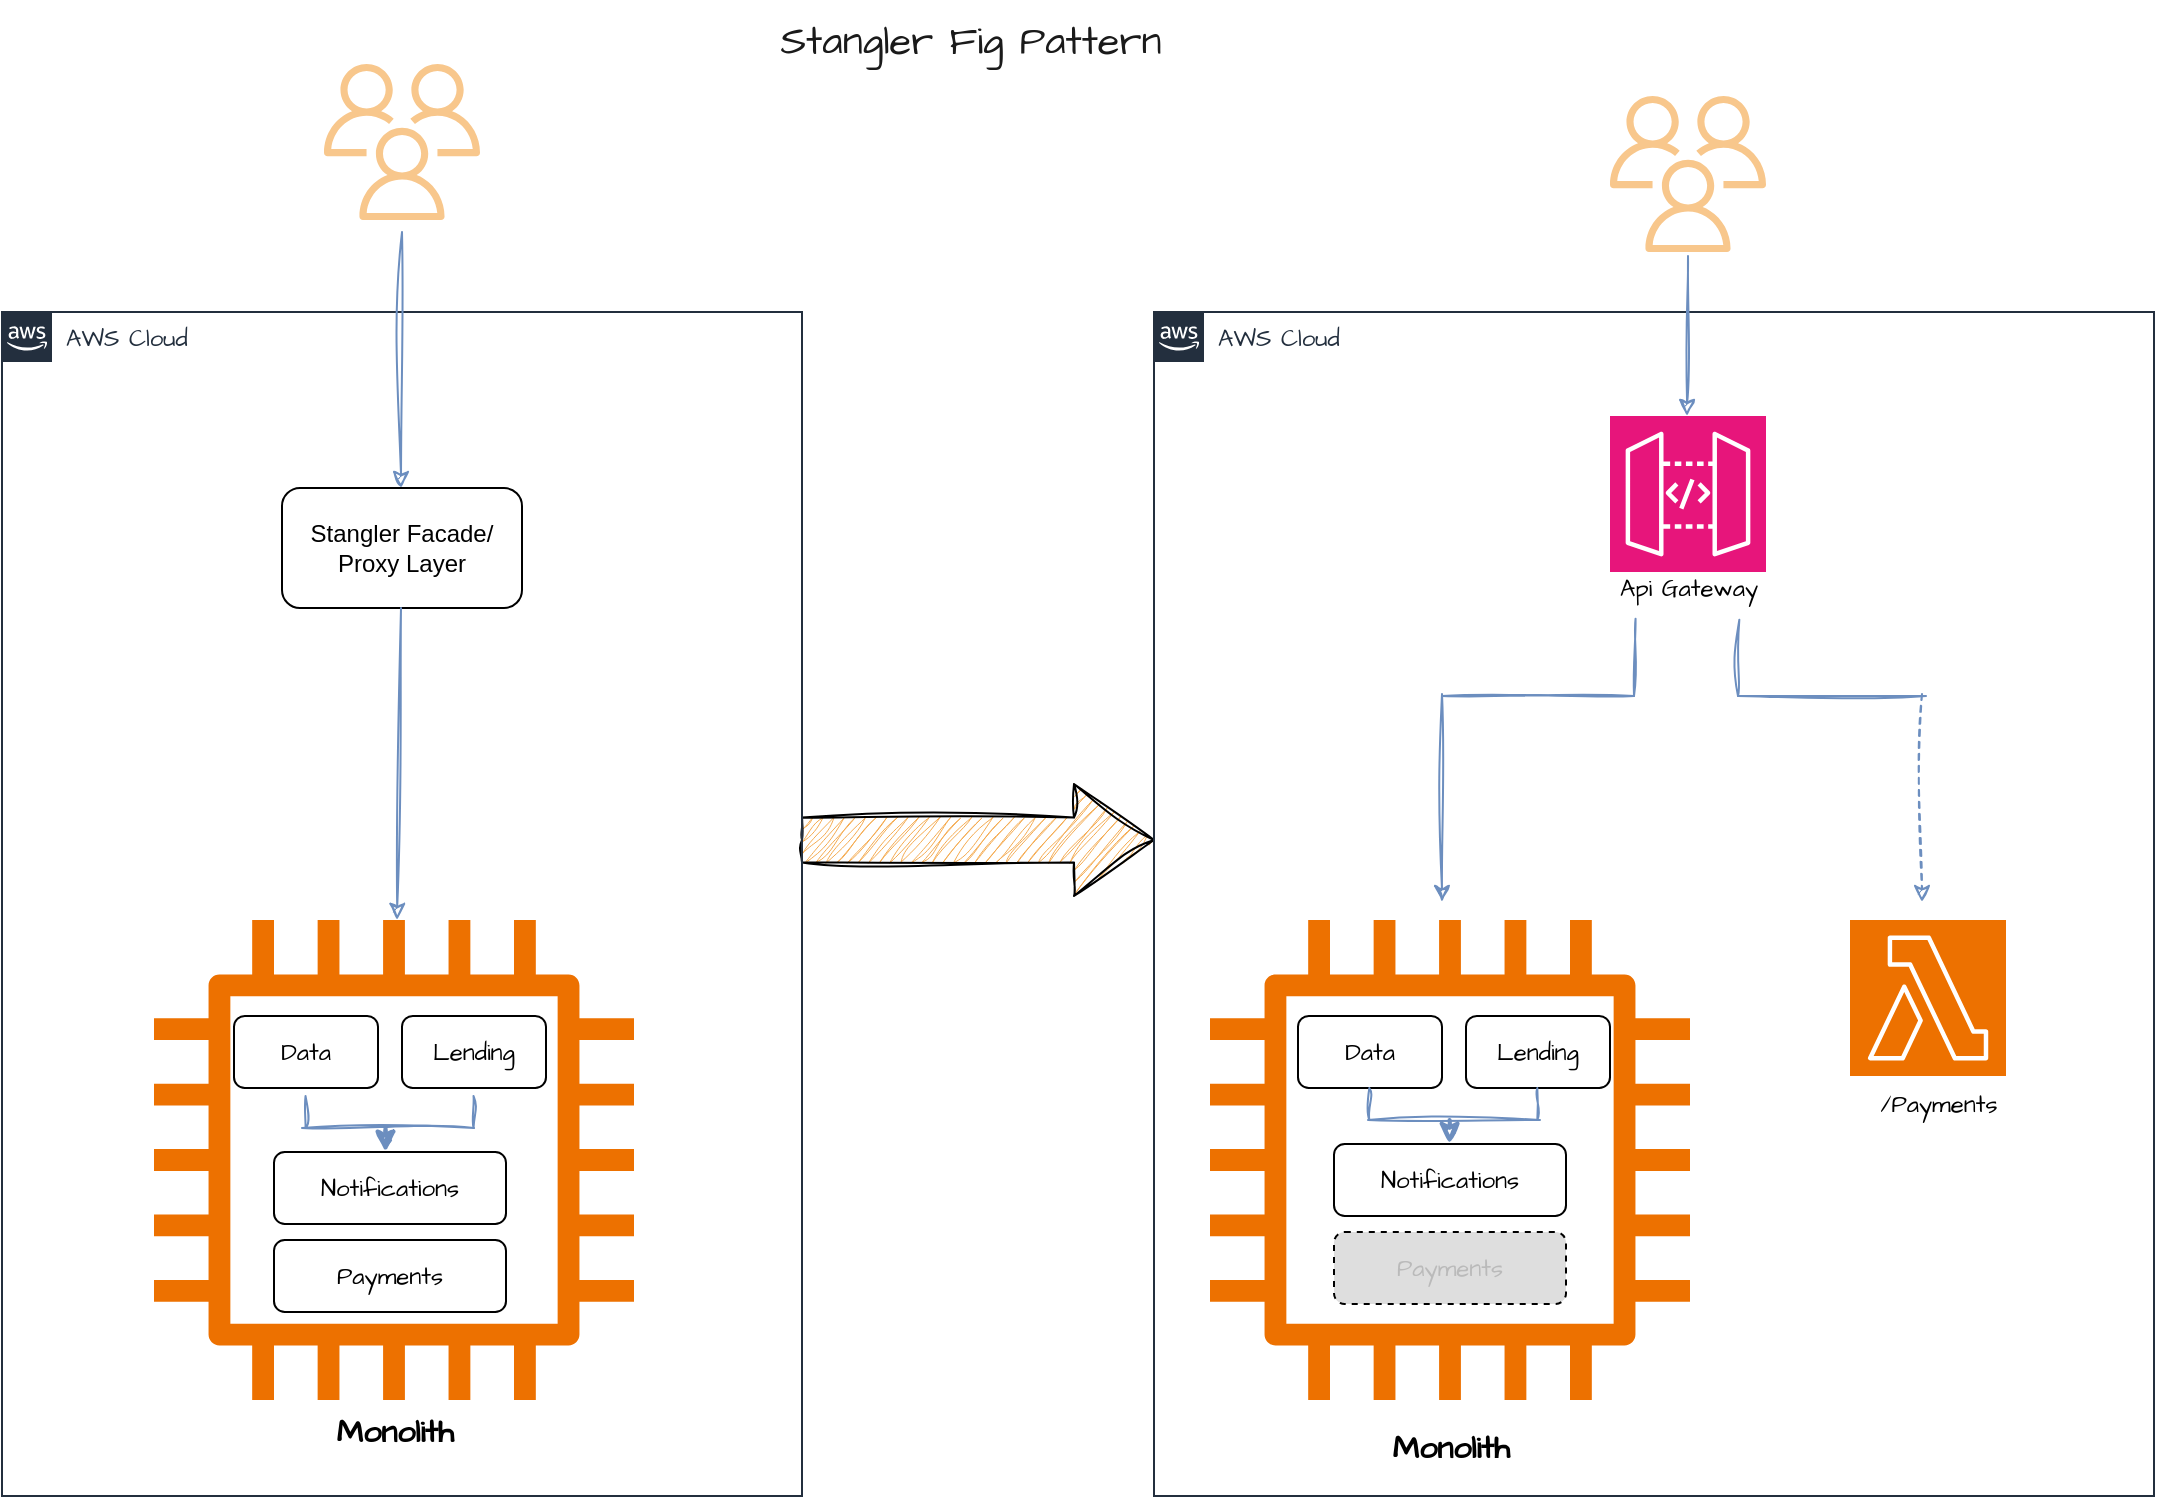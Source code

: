 <mxfile version="22.0.0" type="device" pages="2">
  <diagram name="Stangler Fig Pattern" id="hzknWhPts28RMi1WoUTo">
    <mxGraphModel dx="2573" dy="1641" grid="1" gridSize="4" guides="1" tooltips="1" connect="1" arrows="1" fold="1" page="1" pageScale="1" pageWidth="1169" pageHeight="827" math="0" shadow="0">
      <root>
        <mxCell id="SsUzJg_eBKT3t_W9BXZ2-0" />
        <mxCell id="SsUzJg_eBKT3t_W9BXZ2-1" parent="SsUzJg_eBKT3t_W9BXZ2-0" />
        <mxCell id="SsUzJg_eBKT3t_W9BXZ2-2" value="Stangler Fig Pattern" style="text;html=1;align=center;verticalAlign=middle;resizable=0;points=[];autosize=1;strokeColor=none;fillColor=none;fontSize=20;fontFamily=Architects Daughter;fontColor=#1A1A1A;" parent="SsUzJg_eBKT3t_W9BXZ2-1" vertex="1">
          <mxGeometry x="-102" y="-812" width="212" height="40" as="geometry" />
        </mxCell>
        <mxCell id="SsUzJg_eBKT3t_W9BXZ2-3" value="" style="html=1;shadow=0;dashed=0;align=center;verticalAlign=middle;shape=mxgraph.arrows2.arrow;dy=0.6;dx=40;notch=0;sketch=1;hachureGap=4;jiggle=2;curveFitting=1;fontFamily=Architects Daughter;fontSource=https%3A%2F%2Ffonts.googleapis.com%2Fcss%3Ffamily%3DArchitects%2BDaughter;fontSize=20;fillColor=#f5ab50;" parent="SsUzJg_eBKT3t_W9BXZ2-1" vertex="1">
          <mxGeometry x="-80" y="-420" width="176" height="56" as="geometry" />
        </mxCell>
        <mxCell id="SsUzJg_eBKT3t_W9BXZ2-4" value="AWS Cloud" style="points=[[0,0],[0.25,0],[0.5,0],[0.75,0],[1,0],[1,0.25],[1,0.5],[1,0.75],[1,1],[0.75,1],[0.5,1],[0.25,1],[0,1],[0,0.75],[0,0.5],[0,0.25]];outlineConnect=0;gradientColor=none;html=1;whiteSpace=wrap;fontSize=12;fontStyle=0;container=1;pointerEvents=0;collapsible=0;recursiveResize=0;shape=mxgraph.aws4.group;grIcon=mxgraph.aws4.group_aws_cloud_alt;strokeColor=#232F3E;fillColor=none;verticalAlign=top;align=left;spacingLeft=30;fontColor=#232F3E;dashed=0;hachureGap=4;fontFamily=Architects Daughter;fontSource=https%3A%2F%2Ffonts.googleapis.com%2Fcss%3Ffamily%3DArchitects%2BDaughter;" parent="SsUzJg_eBKT3t_W9BXZ2-1" vertex="1">
          <mxGeometry x="96" y="-656" width="500" height="592" as="geometry" />
        </mxCell>
        <mxCell id="SsUzJg_eBKT3t_W9BXZ2-5" value="" style="sketch=0;points=[[0,0,0],[0.25,0,0],[0.5,0,0],[0.75,0,0],[1,0,0],[0,1,0],[0.25,1,0],[0.5,1,0],[0.75,1,0],[1,1,0],[0,0.25,0],[0,0.5,0],[0,0.75,0],[1,0.25,0],[1,0.5,0],[1,0.75,0]];outlineConnect=0;fontColor=#232F3E;fillColor=#E7157B;strokeColor=#ffffff;dashed=0;verticalLabelPosition=bottom;verticalAlign=top;align=center;html=1;fontSize=12;fontStyle=0;aspect=fixed;shape=mxgraph.aws4.resourceIcon;resIcon=mxgraph.aws4.api_gateway;" parent="SsUzJg_eBKT3t_W9BXZ2-4" vertex="1">
          <mxGeometry x="228" y="52" width="78" height="78" as="geometry" />
        </mxCell>
        <mxCell id="SsUzJg_eBKT3t_W9BXZ2-6" value="" style="sketch=0;points=[[0,0,0],[0.25,0,0],[0.5,0,0],[0.75,0,0],[1,0,0],[0,1,0],[0.25,1,0],[0.5,1,0],[0.75,1,0],[1,1,0],[0,0.25,0],[0,0.5,0],[0,0.75,0],[1,0.25,0],[1,0.5,0],[1,0.75,0]];outlineConnect=0;fontColor=#232F3E;fillColor=#ED7100;strokeColor=#ffffff;dashed=0;verticalLabelPosition=bottom;verticalAlign=top;align=center;html=1;fontSize=12;fontStyle=0;aspect=fixed;shape=mxgraph.aws4.resourceIcon;resIcon=mxgraph.aws4.lambda;" parent="SsUzJg_eBKT3t_W9BXZ2-4" vertex="1">
          <mxGeometry x="348" y="304" width="78" height="78" as="geometry" />
        </mxCell>
        <mxCell id="SsUzJg_eBKT3t_W9BXZ2-8" value="" style="sketch=0;outlineConnect=0;fontColor=#232F3E;gradientColor=none;fillColor=#ED7100;strokeColor=none;dashed=0;verticalLabelPosition=bottom;verticalAlign=top;align=center;html=1;fontSize=12;fontStyle=0;aspect=fixed;pointerEvents=1;shape=mxgraph.aws4.instance2;" parent="SsUzJg_eBKT3t_W9BXZ2-4" vertex="1">
          <mxGeometry x="28" y="304" width="240" height="240" as="geometry" />
        </mxCell>
        <mxCell id="SsUzJg_eBKT3t_W9BXZ2-9" value="&lt;font data-font-src=&quot;https://fonts.googleapis.com/css?family=Architects+Daughter&quot; face=&quot;Architects Daughter&quot;&gt;Data&lt;/font&gt;" style="rounded=1;whiteSpace=wrap;html=1;" parent="SsUzJg_eBKT3t_W9BXZ2-4" vertex="1">
          <mxGeometry x="72" y="352" width="72" height="36" as="geometry" />
        </mxCell>
        <mxCell id="SsUzJg_eBKT3t_W9BXZ2-10" value="&lt;font data-font-src=&quot;https://fonts.googleapis.com/css?family=Architects+Daughter&quot; face=&quot;Architects Daughter&quot;&gt;Lending&lt;/font&gt;" style="rounded=1;whiteSpace=wrap;html=1;" parent="SsUzJg_eBKT3t_W9BXZ2-4" vertex="1">
          <mxGeometry x="156" y="352" width="72" height="36" as="geometry" />
        </mxCell>
        <mxCell id="SsUzJg_eBKT3t_W9BXZ2-11" value="&lt;font data-font-src=&quot;https://fonts.googleapis.com/css?family=Architects+Daughter&quot; face=&quot;Architects Daughter&quot;&gt;Notifications&lt;/font&gt;" style="rounded=1;whiteSpace=wrap;html=1;fillColor=default;fontColor=default;strokeColor=default;" parent="SsUzJg_eBKT3t_W9BXZ2-4" vertex="1">
          <mxGeometry x="90" y="416" width="116" height="36" as="geometry" />
        </mxCell>
        <mxCell id="SsUzJg_eBKT3t_W9BXZ2-12" value="" style="endArrow=none;html=1;rounded=0;labelBackgroundColor=default;hachureGap=4;strokeColor=#6c8ebf;align=center;verticalAlign=middle;fontFamily=Architects Daughter;fontSource=https%3A%2F%2Ffonts.googleapis.com%2Fcss%3Ffamily%3DArchitects%2BDaughter;fontSize=16;fontColor=default;shape=connector;fillColor=#dae8fc;sketch=1;curveFitting=1;jiggle=2;" parent="SsUzJg_eBKT3t_W9BXZ2-4" edge="1">
          <mxGeometry width="50" height="50" relative="1" as="geometry">
            <mxPoint x="107" y="404" as="sourcePoint" />
            <mxPoint x="193" y="404" as="targetPoint" />
          </mxGeometry>
        </mxCell>
        <mxCell id="SsUzJg_eBKT3t_W9BXZ2-13" value="" style="endArrow=none;html=1;rounded=0;labelBackgroundColor=default;hachureGap=4;strokeColor=#6c8ebf;align=center;verticalAlign=middle;fontFamily=Architects Daughter;fontSource=https%3A%2F%2Ffonts.googleapis.com%2Fcss%3Ffamily%3DArchitects%2BDaughter;fontSize=16;fontColor=default;shape=connector;fillColor=#dae8fc;sketch=1;curveFitting=1;jiggle=2;" parent="SsUzJg_eBKT3t_W9BXZ2-4" edge="1">
          <mxGeometry width="50" height="50" relative="1" as="geometry">
            <mxPoint x="191.66" y="388" as="sourcePoint" />
            <mxPoint x="191.66" y="404" as="targetPoint" />
          </mxGeometry>
        </mxCell>
        <mxCell id="SsUzJg_eBKT3t_W9BXZ2-14" value="" style="endArrow=none;html=1;rounded=0;labelBackgroundColor=default;hachureGap=4;strokeColor=#6c8ebf;align=center;verticalAlign=middle;fontFamily=Architects Daughter;fontSource=https%3A%2F%2Ffonts.googleapis.com%2Fcss%3Ffamily%3DArchitects%2BDaughter;fontSize=16;fontColor=default;shape=connector;fillColor=#dae8fc;sketch=1;curveFitting=1;jiggle=2;" parent="SsUzJg_eBKT3t_W9BXZ2-4" edge="1">
          <mxGeometry width="50" height="50" relative="1" as="geometry">
            <mxPoint x="107.66" y="388" as="sourcePoint" />
            <mxPoint x="107.66" y="404" as="targetPoint" />
          </mxGeometry>
        </mxCell>
        <mxCell id="SsUzJg_eBKT3t_W9BXZ2-15" value="" style="endArrow=classic;html=1;rounded=0;labelBackgroundColor=default;hachureGap=4;strokeColor=#6c8ebf;align=center;verticalAlign=middle;fontFamily=Architects Daughter;fontSource=https%3A%2F%2Ffonts.googleapis.com%2Fcss%3Ffamily%3DArchitects%2BDaughter;fontSize=16;fontColor=default;shape=connector;fillColor=#dae8fc;strokeWidth=2;sketch=1;curveFitting=1;jiggle=2;" parent="SsUzJg_eBKT3t_W9BXZ2-4" edge="1">
          <mxGeometry width="50" height="50" relative="1" as="geometry">
            <mxPoint x="147.8" y="404" as="sourcePoint" />
            <mxPoint x="147.8" y="416" as="targetPoint" />
          </mxGeometry>
        </mxCell>
        <mxCell id="SsUzJg_eBKT3t_W9BXZ2-22" value="&lt;font face=&quot;Architects Daughter&quot;&gt;/Payments&lt;/font&gt;" style="text;html=1;align=center;verticalAlign=middle;resizable=0;points=[];autosize=1;strokeColor=none;fillColor=none;" parent="SsUzJg_eBKT3t_W9BXZ2-4" vertex="1">
          <mxGeometry x="352" y="382" width="80" height="28" as="geometry" />
        </mxCell>
        <mxCell id="SsUzJg_eBKT3t_W9BXZ2-28" value="&lt;font style=&quot;font-size: 16px;&quot; data-font-src=&quot;https://fonts.googleapis.com/css?family=Architects+Daughter&quot; face=&quot;Architects Daughter&quot;&gt;&lt;b&gt;Monolith&lt;/b&gt;&lt;/font&gt;" style="text;html=1;align=center;verticalAlign=middle;resizable=0;points=[];autosize=1;strokeColor=none;fillColor=none;" parent="SsUzJg_eBKT3t_W9BXZ2-4" vertex="1">
          <mxGeometry x="108" y="552" width="80" height="32" as="geometry" />
        </mxCell>
        <mxCell id="SsUzJg_eBKT3t_W9BXZ2-20" value="" style="endArrow=classic;html=1;rounded=0;labelBackgroundColor=default;hachureGap=4;strokeColor=#6c8ebf;align=center;verticalAlign=middle;fontFamily=Architects Daughter;fontSource=https%3A%2F%2Ffonts.googleapis.com%2Fcss%3Ffamily%3DArchitects%2BDaughter;fontSize=16;fontColor=default;shape=connector;fillColor=#dae8fc;strokeWidth=1;sketch=1;curveFitting=1;jiggle=2;dashed=1;" parent="SsUzJg_eBKT3t_W9BXZ2-4" edge="1">
          <mxGeometry width="50" height="50" relative="1" as="geometry">
            <mxPoint x="384" y="191" as="sourcePoint" />
            <mxPoint x="384" y="295" as="targetPoint" />
          </mxGeometry>
        </mxCell>
        <mxCell id="szZ9K8TdTXnCq4wtNc4G-0" value="" style="endArrow=classic;html=1;rounded=0;labelBackgroundColor=default;hachureGap=4;strokeColor=#6c8ebf;align=center;verticalAlign=middle;fontFamily=Architects Daughter;fontSource=https%3A%2F%2Ffonts.googleapis.com%2Fcss%3Ffamily%3DArchitects%2BDaughter;fontSize=16;fontColor=default;shape=connector;fillColor=#dae8fc;strokeWidth=1;sketch=1;curveFitting=1;jiggle=2;" parent="SsUzJg_eBKT3t_W9BXZ2-4" edge="1">
          <mxGeometry width="50" height="50" relative="1" as="geometry">
            <mxPoint x="144" y="191" as="sourcePoint" />
            <mxPoint x="144" y="295" as="targetPoint" />
          </mxGeometry>
        </mxCell>
        <mxCell id="SsUzJg_eBKT3t_W9BXZ2-23" value="" style="endArrow=none;html=1;rounded=0;labelBackgroundColor=default;hachureGap=4;strokeColor=#6c8ebf;align=center;verticalAlign=middle;fontFamily=Architects Daughter;fontSource=https%3A%2F%2Ffonts.googleapis.com%2Fcss%3Ffamily%3DArchitects%2BDaughter;fontSize=16;fontColor=default;shape=connector;fillColor=#dae8fc;sketch=1;curveFitting=1;jiggle=2;" parent="SsUzJg_eBKT3t_W9BXZ2-4" edge="1">
          <mxGeometry width="50" height="50" relative="1" as="geometry">
            <mxPoint x="144" y="192" as="sourcePoint" />
            <mxPoint x="240" y="192" as="targetPoint" />
          </mxGeometry>
        </mxCell>
        <mxCell id="szZ9K8TdTXnCq4wtNc4G-1" value="" style="endArrow=none;html=1;rounded=0;labelBackgroundColor=default;hachureGap=4;strokeColor=#6c8ebf;align=center;verticalAlign=middle;fontFamily=Architects Daughter;fontSource=https%3A%2F%2Ffonts.googleapis.com%2Fcss%3Ffamily%3DArchitects%2BDaughter;fontSize=16;fontColor=default;shape=connector;fillColor=#dae8fc;sketch=1;curveFitting=1;jiggle=2;" parent="SsUzJg_eBKT3t_W9BXZ2-4" edge="1">
          <mxGeometry width="50" height="50" relative="1" as="geometry">
            <mxPoint x="292" y="192" as="sourcePoint" />
            <mxPoint x="386" y="192" as="targetPoint" />
          </mxGeometry>
        </mxCell>
        <mxCell id="SsUzJg_eBKT3t_W9BXZ2-24" value="" style="endArrow=none;html=1;rounded=0;labelBackgroundColor=default;hachureGap=4;strokeColor=#6c8ebf;align=center;verticalAlign=middle;fontFamily=Architects Daughter;fontSource=https%3A%2F%2Ffonts.googleapis.com%2Fcss%3Ffamily%3DArchitects%2BDaughter;fontSize=16;fontColor=default;shape=connector;fillColor=#dae8fc;sketch=1;curveFitting=1;jiggle=2;entryX=0.779;entryY=1.066;entryDx=0;entryDy=0;entryPerimeter=0;" parent="SsUzJg_eBKT3t_W9BXZ2-4" target="szZ9K8TdTXnCq4wtNc4G-3" edge="1">
          <mxGeometry width="50" height="50" relative="1" as="geometry">
            <mxPoint x="292" y="192" as="sourcePoint" />
            <mxPoint x="292" y="140" as="targetPoint" />
          </mxGeometry>
        </mxCell>
        <mxCell id="szZ9K8TdTXnCq4wtNc4G-2" value="" style="endArrow=none;html=1;rounded=0;labelBackgroundColor=default;hachureGap=4;strokeColor=#6c8ebf;align=center;verticalAlign=middle;fontFamily=Architects Daughter;fontSource=https%3A%2F%2Ffonts.googleapis.com%2Fcss%3Ffamily%3DArchitects%2BDaughter;fontSize=16;fontColor=default;shape=connector;fillColor=#dae8fc;sketch=1;curveFitting=1;jiggle=2;entryX=0.215;entryY=1.049;entryDx=0;entryDy=0;entryPerimeter=0;" parent="SsUzJg_eBKT3t_W9BXZ2-4" target="szZ9K8TdTXnCq4wtNc4G-3" edge="1">
          <mxGeometry width="50" height="50" relative="1" as="geometry">
            <mxPoint x="240" y="192" as="sourcePoint" />
            <mxPoint x="240" y="140" as="targetPoint" />
          </mxGeometry>
        </mxCell>
        <mxCell id="szZ9K8TdTXnCq4wtNc4G-3" value="&lt;font data-font-src=&quot;https://fonts.googleapis.com/css?family=Architects+Daughter&quot; face=&quot;Architects Daughter&quot;&gt;Api Gateway&lt;/font&gt;" style="text;html=1;align=center;verticalAlign=middle;resizable=0;points=[];autosize=1;strokeColor=none;fillColor=none;" parent="SsUzJg_eBKT3t_W9BXZ2-4" vertex="1">
          <mxGeometry x="221" y="124" width="92" height="28" as="geometry" />
        </mxCell>
        <mxCell id="szZ9K8TdTXnCq4wtNc4G-4" value="&lt;font color=&quot;#bababa&quot; data-font-src=&quot;https://fonts.googleapis.com/css?family=Architects+Daughter&quot; face=&quot;Architects Daughter&quot;&gt;Payments&lt;/font&gt;" style="rounded=1;whiteSpace=wrap;html=1;fillColor=#DEDEDE;fontColor=default;strokeColor=default;dashed=1;" parent="SsUzJg_eBKT3t_W9BXZ2-4" vertex="1">
          <mxGeometry x="90" y="460" width="116" height="36" as="geometry" />
        </mxCell>
        <mxCell id="szZ9K8TdTXnCq4wtNc4G-5" value="" style="endArrow=classic;html=1;rounded=0;labelBackgroundColor=default;hachureGap=4;strokeColor=#6c8ebf;align=center;verticalAlign=middle;fontFamily=Architects Daughter;fontSource=https%3A%2F%2Ffonts.googleapis.com%2Fcss%3Ffamily%3DArchitects%2BDaughter;fontSize=16;fontColor=default;shape=connector;fillColor=#dae8fc;strokeWidth=1;sketch=1;curveFitting=1;jiggle=2;" parent="SsUzJg_eBKT3t_W9BXZ2-4" edge="1">
          <mxGeometry width="50" height="50" relative="1" as="geometry">
            <mxPoint x="267" y="-28" as="sourcePoint" />
            <mxPoint x="266.5" y="52" as="targetPoint" />
          </mxGeometry>
        </mxCell>
        <mxCell id="SsUzJg_eBKT3t_W9BXZ2-31" value="AWS Cloud" style="points=[[0,0],[0.25,0],[0.5,0],[0.75,0],[1,0],[1,0.25],[1,0.5],[1,0.75],[1,1],[0.75,1],[0.5,1],[0.25,1],[0,1],[0,0.75],[0,0.5],[0,0.25]];outlineConnect=0;gradientColor=none;html=1;whiteSpace=wrap;fontSize=12;fontStyle=0;container=1;pointerEvents=0;collapsible=0;recursiveResize=0;shape=mxgraph.aws4.group;grIcon=mxgraph.aws4.group_aws_cloud_alt;strokeColor=#232F3E;fillColor=none;verticalAlign=top;align=left;spacingLeft=30;fontColor=#232F3E;dashed=0;hachureGap=4;fontFamily=Architects Daughter;fontSource=https%3A%2F%2Ffonts.googleapis.com%2Fcss%3Ffamily%3DArchitects%2BDaughter;" parent="SsUzJg_eBKT3t_W9BXZ2-1" vertex="1">
          <mxGeometry x="-480" y="-656" width="400" height="592" as="geometry" />
        </mxCell>
        <mxCell id="SsUzJg_eBKT3t_W9BXZ2-35" value="" style="sketch=0;outlineConnect=0;fontColor=#232F3E;gradientColor=none;fillColor=#ED7100;strokeColor=none;dashed=0;verticalLabelPosition=bottom;verticalAlign=top;align=center;html=1;fontSize=12;fontStyle=0;aspect=fixed;pointerEvents=1;shape=mxgraph.aws4.instance2;" parent="SsUzJg_eBKT3t_W9BXZ2-31" vertex="1">
          <mxGeometry x="76" y="304" width="240" height="240" as="geometry" />
        </mxCell>
        <mxCell id="SsUzJg_eBKT3t_W9BXZ2-38" value="&lt;font data-font-src=&quot;https://fonts.googleapis.com/css?family=Architects+Daughter&quot; face=&quot;Architects Daughter&quot;&gt;Data&lt;/font&gt;" style="rounded=1;whiteSpace=wrap;html=1;" parent="SsUzJg_eBKT3t_W9BXZ2-31" vertex="1">
          <mxGeometry x="116" y="352" width="72" height="36" as="geometry" />
        </mxCell>
        <mxCell id="SsUzJg_eBKT3t_W9BXZ2-39" value="&lt;font data-font-src=&quot;https://fonts.googleapis.com/css?family=Architects+Daughter&quot; face=&quot;Architects Daughter&quot;&gt;Lending&lt;/font&gt;" style="rounded=1;whiteSpace=wrap;html=1;" parent="SsUzJg_eBKT3t_W9BXZ2-31" vertex="1">
          <mxGeometry x="200" y="352" width="72" height="36" as="geometry" />
        </mxCell>
        <mxCell id="SsUzJg_eBKT3t_W9BXZ2-40" value="&lt;font data-font-src=&quot;https://fonts.googleapis.com/css?family=Architects+Daughter&quot; face=&quot;Architects Daughter&quot;&gt;Notifications&lt;/font&gt;" style="rounded=1;whiteSpace=wrap;html=1;fillColor=default;fontColor=default;strokeColor=default;" parent="SsUzJg_eBKT3t_W9BXZ2-31" vertex="1">
          <mxGeometry x="136" y="420" width="116" height="36" as="geometry" />
        </mxCell>
        <mxCell id="SsUzJg_eBKT3t_W9BXZ2-41" value="" style="endArrow=none;html=1;rounded=0;labelBackgroundColor=default;hachureGap=4;strokeColor=#6c8ebf;align=center;verticalAlign=middle;fontFamily=Architects Daughter;fontSource=https%3A%2F%2Ffonts.googleapis.com%2Fcss%3Ffamily%3DArchitects%2BDaughter;fontSize=16;fontColor=default;shape=connector;fillColor=#dae8fc;sketch=1;curveFitting=1;jiggle=2;" parent="SsUzJg_eBKT3t_W9BXZ2-31" edge="1">
          <mxGeometry width="50" height="50" relative="1" as="geometry">
            <mxPoint x="150" y="408" as="sourcePoint" />
            <mxPoint x="236" y="408" as="targetPoint" />
          </mxGeometry>
        </mxCell>
        <mxCell id="SsUzJg_eBKT3t_W9BXZ2-42" value="" style="endArrow=none;html=1;rounded=0;labelBackgroundColor=default;hachureGap=4;strokeColor=#6c8ebf;align=center;verticalAlign=middle;fontFamily=Architects Daughter;fontSource=https%3A%2F%2Ffonts.googleapis.com%2Fcss%3Ffamily%3DArchitects%2BDaughter;fontSize=16;fontColor=default;shape=connector;fillColor=#dae8fc;sketch=1;curveFitting=1;jiggle=2;" parent="SsUzJg_eBKT3t_W9BXZ2-31" edge="1">
          <mxGeometry width="50" height="50" relative="1" as="geometry">
            <mxPoint x="235.76" y="392" as="sourcePoint" />
            <mxPoint x="235.76" y="408" as="targetPoint" />
          </mxGeometry>
        </mxCell>
        <mxCell id="SsUzJg_eBKT3t_W9BXZ2-43" value="" style="endArrow=none;html=1;rounded=0;labelBackgroundColor=default;hachureGap=4;strokeColor=#6c8ebf;align=center;verticalAlign=middle;fontFamily=Architects Daughter;fontSource=https%3A%2F%2Ffonts.googleapis.com%2Fcss%3Ffamily%3DArchitects%2BDaughter;fontSize=16;fontColor=default;shape=connector;fillColor=#dae8fc;sketch=1;curveFitting=1;jiggle=2;" parent="SsUzJg_eBKT3t_W9BXZ2-31" edge="1">
          <mxGeometry width="50" height="50" relative="1" as="geometry">
            <mxPoint x="151.76" y="392" as="sourcePoint" />
            <mxPoint x="151.76" y="408" as="targetPoint" />
          </mxGeometry>
        </mxCell>
        <mxCell id="SsUzJg_eBKT3t_W9BXZ2-44" value="" style="endArrow=classic;html=1;rounded=0;labelBackgroundColor=default;hachureGap=4;strokeColor=#6c8ebf;align=center;verticalAlign=middle;fontFamily=Architects Daughter;fontSource=https%3A%2F%2Ffonts.googleapis.com%2Fcss%3Ffamily%3DArchitects%2BDaughter;fontSize=16;fontColor=default;shape=connector;fillColor=#dae8fc;strokeWidth=2;sketch=1;curveFitting=1;jiggle=2;" parent="SsUzJg_eBKT3t_W9BXZ2-31" edge="1">
          <mxGeometry width="50" height="50" relative="1" as="geometry">
            <mxPoint x="191.76" y="408" as="sourcePoint" />
            <mxPoint x="191.76" y="420" as="targetPoint" />
          </mxGeometry>
        </mxCell>
        <mxCell id="Laycw_QfnZ7Q5YjPeNCT-0" value="&lt;font data-font-src=&quot;https://fonts.googleapis.com/css?family=Architects+Daughter&quot; face=&quot;Architects Daughter&quot;&gt;Payments&lt;/font&gt;" style="rounded=1;whiteSpace=wrap;html=1;fillColor=default;fontColor=default;strokeColor=default;" parent="SsUzJg_eBKT3t_W9BXZ2-31" vertex="1">
          <mxGeometry x="136" y="464" width="116" height="36" as="geometry" />
        </mxCell>
        <mxCell id="Laycw_QfnZ7Q5YjPeNCT-1" value="Stangler Facade/&lt;br&gt;Proxy Layer" style="rounded=1;whiteSpace=wrap;html=1;" parent="SsUzJg_eBKT3t_W9BXZ2-31" vertex="1">
          <mxGeometry x="140" y="88" width="120" height="60" as="geometry" />
        </mxCell>
        <mxCell id="SsUzJg_eBKT3t_W9BXZ2-54" value="" style="endArrow=classic;html=1;rounded=0;labelBackgroundColor=default;hachureGap=4;strokeColor=#6c8ebf;align=center;verticalAlign=middle;fontFamily=Architects Daughter;fontSource=https%3A%2F%2Ffonts.googleapis.com%2Fcss%3Ffamily%3DArchitects%2BDaughter;fontSize=16;fontColor=default;shape=connector;fillColor=#dae8fc;strokeWidth=1;sketch=1;curveFitting=1;jiggle=2;" parent="SsUzJg_eBKT3t_W9BXZ2-31" target="SsUzJg_eBKT3t_W9BXZ2-35" edge="1">
          <mxGeometry width="50" height="50" relative="1" as="geometry">
            <mxPoint x="199.5" y="148" as="sourcePoint" />
            <mxPoint x="199.5" y="324" as="targetPoint" />
          </mxGeometry>
        </mxCell>
        <mxCell id="Laycw_QfnZ7Q5YjPeNCT-2" value="" style="endArrow=classic;html=1;rounded=0;labelBackgroundColor=default;hachureGap=4;strokeColor=#6c8ebf;align=center;verticalAlign=middle;fontFamily=Architects Daughter;fontSource=https%3A%2F%2Ffonts.googleapis.com%2Fcss%3Ffamily%3DArchitects%2BDaughter;fontSize=16;fontColor=default;shape=connector;fillColor=#dae8fc;strokeWidth=1;sketch=1;curveFitting=1;jiggle=2;" parent="SsUzJg_eBKT3t_W9BXZ2-31" edge="1">
          <mxGeometry width="50" height="50" relative="1" as="geometry">
            <mxPoint x="200" y="-40" as="sourcePoint" />
            <mxPoint x="199.5" y="88" as="targetPoint" />
          </mxGeometry>
        </mxCell>
        <mxCell id="SsUzJg_eBKT3t_W9BXZ2-36" value="&lt;font style=&quot;font-size: 16px;&quot; data-font-src=&quot;https://fonts.googleapis.com/css?family=Architects+Daughter&quot; face=&quot;Architects Daughter&quot;&gt;&lt;b&gt;Monolith&lt;/b&gt;&lt;/font&gt;" style="text;html=1;align=center;verticalAlign=middle;resizable=0;points=[];autosize=1;strokeColor=none;fillColor=none;" parent="SsUzJg_eBKT3t_W9BXZ2-31" vertex="1">
          <mxGeometry x="156" y="544" width="80" height="32" as="geometry" />
        </mxCell>
        <mxCell id="Laycw_QfnZ7Q5YjPeNCT-4" value="" style="sketch=0;outlineConnect=0;fontColor=#232F3E;gradientColor=none;fillColor=#f8c78c;strokeColor=none;dashed=0;verticalLabelPosition=bottom;verticalAlign=top;align=center;html=1;fontSize=12;fontStyle=0;aspect=fixed;pointerEvents=1;shape=mxgraph.aws4.users;" parent="SsUzJg_eBKT3t_W9BXZ2-1" vertex="1">
          <mxGeometry x="-319" y="-780" width="78" height="78" as="geometry" />
        </mxCell>
        <mxCell id="szZ9K8TdTXnCq4wtNc4G-6" value="" style="sketch=0;outlineConnect=0;fontColor=#232F3E;gradientColor=none;fillColor=#f8c78c;strokeColor=none;dashed=0;verticalLabelPosition=bottom;verticalAlign=top;align=center;html=1;fontSize=12;fontStyle=0;aspect=fixed;pointerEvents=1;shape=mxgraph.aws4.users;" parent="SsUzJg_eBKT3t_W9BXZ2-1" vertex="1">
          <mxGeometry x="324" y="-764" width="78" height="78" as="geometry" />
        </mxCell>
      </root>
    </mxGraphModel>
  </diagram>
  <diagram id="Ht1M8jgEwFfnCIfOTk4-" name="Anticorruption Layer">
    <mxGraphModel dx="2573" dy="1641" grid="1" gridSize="4" guides="1" tooltips="1" connect="1" arrows="1" fold="1" page="1" pageScale="1" pageWidth="1169" pageHeight="827" math="0" shadow="0">
      <root>
        <mxCell id="0" />
        <mxCell id="1" parent="0" />
        <mxCell id="eYxBuY7Py7PClH6O-nrH-38" value="Anticorruption Layer Pattern" style="text;html=1;align=center;verticalAlign=middle;resizable=0;points=[];autosize=1;strokeColor=none;fillColor=none;fontSize=20;fontFamily=Architects Daughter;fontColor=#1A1A1A;" parent="1" vertex="1">
          <mxGeometry x="-146" y="-812" width="300" height="40" as="geometry" />
        </mxCell>
        <mxCell id="fPEKX6Ttl3wAnktyUxPx-3" value="" style="html=1;shadow=0;dashed=0;align=center;verticalAlign=middle;shape=mxgraph.arrows2.arrow;dy=0.6;dx=40;notch=0;sketch=1;hachureGap=4;jiggle=2;curveFitting=1;fontFamily=Architects Daughter;fontSource=https%3A%2F%2Ffonts.googleapis.com%2Fcss%3Ffamily%3DArchitects%2BDaughter;fontSize=20;fillColor=#f5ab50;" parent="1" vertex="1">
          <mxGeometry x="-80" y="-420" width="176" height="56" as="geometry" />
        </mxCell>
        <mxCell id="fPEKX6Ttl3wAnktyUxPx-5" value="AWS Cloud" style="points=[[0,0],[0.25,0],[0.5,0],[0.75,0],[1,0],[1,0.25],[1,0.5],[1,0.75],[1,1],[0.75,1],[0.5,1],[0.25,1],[0,1],[0,0.75],[0,0.5],[0,0.25]];outlineConnect=0;gradientColor=none;html=1;whiteSpace=wrap;fontSize=12;fontStyle=0;container=1;pointerEvents=0;collapsible=0;recursiveResize=0;shape=mxgraph.aws4.group;grIcon=mxgraph.aws4.group_aws_cloud_alt;strokeColor=#232F3E;fillColor=none;verticalAlign=top;align=left;spacingLeft=30;fontColor=#232F3E;dashed=0;hachureGap=4;fontFamily=Architects Daughter;fontSource=https%3A%2F%2Ffonts.googleapis.com%2Fcss%3Ffamily%3DArchitects%2BDaughter;" parent="1" vertex="1">
          <mxGeometry x="96" y="-716" width="584" height="648" as="geometry" />
        </mxCell>
        <mxCell id="fG_CdD1IKfEeDCYnEVIt-26" value="" style="sketch=0;points=[[0,0,0],[0.25,0,0],[0.5,0,0],[0.75,0,0],[1,0,0],[0,1,0],[0.25,1,0],[0.5,1,0],[0.75,1,0],[1,1,0],[0,0.25,0],[0,0.5,0],[0,0.75,0],[1,0.25,0],[1,0.5,0],[1,0.75,0]];outlineConnect=0;fontColor=#232F3E;fillColor=#E7157B;strokeColor=#ffffff;dashed=0;verticalLabelPosition=bottom;verticalAlign=top;align=center;html=1;fontSize=12;fontStyle=0;aspect=fixed;shape=mxgraph.aws4.resourceIcon;resIcon=mxgraph.aws4.api_gateway;" parent="fPEKX6Ttl3wAnktyUxPx-5" vertex="1">
          <mxGeometry x="22" y="272" width="78" height="78" as="geometry" />
        </mxCell>
        <mxCell id="fG_CdD1IKfEeDCYnEVIt-27" value="" style="sketch=0;points=[[0,0,0],[0.25,0,0],[0.5,0,0],[0.75,0,0],[1,0,0],[0,1,0],[0.25,1,0],[0.5,1,0],[0.75,1,0],[1,1,0],[0,0.25,0],[0,0.5,0],[0,0.75,0],[1,0.25,0],[1,0.5,0],[1,0.75,0]];outlineConnect=0;fontColor=#232F3E;fillColor=#ED7100;strokeColor=#ffffff;dashed=0;verticalLabelPosition=bottom;verticalAlign=top;align=center;html=1;fontSize=12;fontStyle=0;aspect=fixed;shape=mxgraph.aws4.resourceIcon;resIcon=mxgraph.aws4.lambda;" parent="fPEKX6Ttl3wAnktyUxPx-5" vertex="1">
          <mxGeometry x="322" y="192" width="78" height="78" as="geometry" />
        </mxCell>
        <mxCell id="fG_CdD1IKfEeDCYnEVIt-28" value="" style="sketch=0;points=[[0,0,0],[0.25,0,0],[0.5,0,0],[0.75,0,0],[1,0,0],[0,1,0],[0.25,1,0],[0.5,1,0],[0.75,1,0],[1,1,0],[0,0.25,0],[0,0.5,0],[0,0.75,0],[1,0.25,0],[1,0.5,0],[1,0.75,0]];outlineConnect=0;fontColor=#232F3E;fillColor=#ED7100;strokeColor=#ffffff;dashed=0;verticalLabelPosition=bottom;verticalAlign=top;align=center;html=1;fontSize=12;fontStyle=0;aspect=fixed;shape=mxgraph.aws4.resourceIcon;resIcon=mxgraph.aws4.lambda;" parent="fPEKX6Ttl3wAnktyUxPx-5" vertex="1">
          <mxGeometry x="322" y="32" width="78" height="78" as="geometry" />
        </mxCell>
        <mxCell id="fG_CdD1IKfEeDCYnEVIt-29" value="" style="sketch=0;outlineConnect=0;fontColor=#232F3E;gradientColor=none;fillColor=#ED7100;strokeColor=none;dashed=0;verticalLabelPosition=bottom;verticalAlign=top;align=center;html=1;fontSize=12;fontStyle=0;aspect=fixed;pointerEvents=1;shape=mxgraph.aws4.instance2;" parent="fPEKX6Ttl3wAnktyUxPx-5" vertex="1">
          <mxGeometry x="322" y="364" width="240" height="240" as="geometry" />
        </mxCell>
        <mxCell id="fG_CdD1IKfEeDCYnEVIt-30" value="&lt;font data-font-src=&quot;https://fonts.googleapis.com/css?family=Architects+Daughter&quot; face=&quot;Architects Daughter&quot;&gt;Data&lt;/font&gt;" style="rounded=1;whiteSpace=wrap;html=1;" parent="fPEKX6Ttl3wAnktyUxPx-5" vertex="1">
          <mxGeometry x="366" y="412" width="72" height="36" as="geometry" />
        </mxCell>
        <mxCell id="fG_CdD1IKfEeDCYnEVIt-31" value="&lt;font data-font-src=&quot;https://fonts.googleapis.com/css?family=Architects+Daughter&quot; face=&quot;Architects Daughter&quot;&gt;Lending&lt;/font&gt;" style="rounded=1;whiteSpace=wrap;html=1;" parent="fPEKX6Ttl3wAnktyUxPx-5" vertex="1">
          <mxGeometry x="450" y="412" width="72" height="36" as="geometry" />
        </mxCell>
        <mxCell id="fG_CdD1IKfEeDCYnEVIt-32" value="&lt;font color=&quot;#bababa&quot; data-font-src=&quot;https://fonts.googleapis.com/css?family=Architects+Daughter&quot; face=&quot;Architects Daughter&quot;&gt;Notifications&lt;/font&gt;" style="rounded=1;whiteSpace=wrap;html=1;fillColor=#f5f5f5;fontColor=#333333;strokeColor=#666666;" parent="fPEKX6Ttl3wAnktyUxPx-5" vertex="1">
          <mxGeometry x="384" y="476" width="116" height="36" as="geometry" />
        </mxCell>
        <mxCell id="fG_CdD1IKfEeDCYnEVIt-33" value="" style="endArrow=none;html=1;rounded=0;labelBackgroundColor=default;hachureGap=4;strokeColor=#6c8ebf;align=center;verticalAlign=middle;fontFamily=Architects Daughter;fontSource=https%3A%2F%2Ffonts.googleapis.com%2Fcss%3Ffamily%3DArchitects%2BDaughter;fontSize=16;fontColor=default;shape=connector;fillColor=#dae8fc;sketch=1;curveFitting=1;jiggle=2;" parent="fPEKX6Ttl3wAnktyUxPx-5" edge="1">
          <mxGeometry width="50" height="50" relative="1" as="geometry">
            <mxPoint x="401" y="464" as="sourcePoint" />
            <mxPoint x="487" y="464" as="targetPoint" />
          </mxGeometry>
        </mxCell>
        <mxCell id="fG_CdD1IKfEeDCYnEVIt-34" value="" style="endArrow=none;html=1;rounded=0;labelBackgroundColor=default;hachureGap=4;strokeColor=#6c8ebf;align=center;verticalAlign=middle;fontFamily=Architects Daughter;fontSource=https%3A%2F%2Ffonts.googleapis.com%2Fcss%3Ffamily%3DArchitects%2BDaughter;fontSize=16;fontColor=default;shape=connector;fillColor=#dae8fc;sketch=1;curveFitting=1;jiggle=2;" parent="fPEKX6Ttl3wAnktyUxPx-5" edge="1">
          <mxGeometry width="50" height="50" relative="1" as="geometry">
            <mxPoint x="485.66" y="448" as="sourcePoint" />
            <mxPoint x="485.66" y="464" as="targetPoint" />
          </mxGeometry>
        </mxCell>
        <mxCell id="fG_CdD1IKfEeDCYnEVIt-35" value="" style="endArrow=none;html=1;rounded=0;labelBackgroundColor=default;hachureGap=4;strokeColor=#6c8ebf;align=center;verticalAlign=middle;fontFamily=Architects Daughter;fontSource=https%3A%2F%2Ffonts.googleapis.com%2Fcss%3Ffamily%3DArchitects%2BDaughter;fontSize=16;fontColor=default;shape=connector;fillColor=#dae8fc;sketch=1;curveFitting=1;jiggle=2;" parent="fPEKX6Ttl3wAnktyUxPx-5" edge="1">
          <mxGeometry width="50" height="50" relative="1" as="geometry">
            <mxPoint x="401.66" y="448" as="sourcePoint" />
            <mxPoint x="401.66" y="464" as="targetPoint" />
          </mxGeometry>
        </mxCell>
        <mxCell id="fG_CdD1IKfEeDCYnEVIt-36" value="" style="endArrow=classic;html=1;rounded=0;labelBackgroundColor=default;hachureGap=4;strokeColor=#6c8ebf;align=center;verticalAlign=middle;fontFamily=Architects Daughter;fontSource=https%3A%2F%2Ffonts.googleapis.com%2Fcss%3Ffamily%3DArchitects%2BDaughter;fontSize=16;fontColor=default;shape=connector;fillColor=#dae8fc;strokeWidth=2;sketch=1;curveFitting=1;jiggle=2;" parent="fPEKX6Ttl3wAnktyUxPx-5" edge="1">
          <mxGeometry width="50" height="50" relative="1" as="geometry">
            <mxPoint x="441.8" y="464" as="sourcePoint" />
            <mxPoint x="441.8" y="476" as="targetPoint" />
          </mxGeometry>
        </mxCell>
        <mxCell id="fG_CdD1IKfEeDCYnEVIt-37" value="" style="endArrow=none;html=1;rounded=0;labelBackgroundColor=default;hachureGap=4;strokeColor=#6c8ebf;align=center;verticalAlign=middle;fontFamily=Architects Daughter;fontSource=https%3A%2F%2Ffonts.googleapis.com%2Fcss%3Ffamily%3DArchitects%2BDaughter;fontSize=16;fontColor=default;shape=connector;fillColor=#dae8fc;sketch=1;curveFitting=1;jiggle=2;" parent="fPEKX6Ttl3wAnktyUxPx-5" edge="1">
          <mxGeometry width="50" height="50" relative="1" as="geometry">
            <mxPoint x="100" y="300" as="sourcePoint" />
            <mxPoint x="186" y="300" as="targetPoint" />
          </mxGeometry>
        </mxCell>
        <mxCell id="fG_CdD1IKfEeDCYnEVIt-38" value="" style="endArrow=none;html=1;rounded=0;labelBackgroundColor=default;hachureGap=4;strokeColor=#6c8ebf;align=center;verticalAlign=middle;fontFamily=Architects Daughter;fontSource=https%3A%2F%2Ffonts.googleapis.com%2Fcss%3Ffamily%3DArchitects%2BDaughter;fontSize=16;fontColor=default;shape=connector;fillColor=#dae8fc;sketch=1;curveFitting=1;jiggle=2;" parent="fPEKX6Ttl3wAnktyUxPx-5" edge="1">
          <mxGeometry width="50" height="50" relative="1" as="geometry">
            <mxPoint x="186" y="300" as="sourcePoint" />
            <mxPoint x="186" y="232" as="targetPoint" />
          </mxGeometry>
        </mxCell>
        <mxCell id="fG_CdD1IKfEeDCYnEVIt-39" value="" style="endArrow=classic;html=1;rounded=0;labelBackgroundColor=default;hachureGap=4;strokeColor=#6c8ebf;align=center;verticalAlign=middle;fontFamily=Architects Daughter;fontSource=https%3A%2F%2Ffonts.googleapis.com%2Fcss%3Ffamily%3DArchitects%2BDaughter;fontSize=16;fontColor=default;shape=connector;fillColor=#dae8fc;strokeWidth=1;sketch=1;curveFitting=1;jiggle=2;entryX=0;entryY=0.5;entryDx=0;entryDy=0;entryPerimeter=0;" parent="fPEKX6Ttl3wAnktyUxPx-5" target="fG_CdD1IKfEeDCYnEVIt-27" edge="1">
          <mxGeometry width="50" height="50" relative="1" as="geometry">
            <mxPoint x="186" y="230.93" as="sourcePoint" />
            <mxPoint x="307.66" y="230.5" as="targetPoint" />
          </mxGeometry>
        </mxCell>
        <mxCell id="fG_CdD1IKfEeDCYnEVIt-40" value="" style="endArrow=none;html=1;rounded=0;labelBackgroundColor=default;hachureGap=4;strokeColor=#6c8ebf;align=center;verticalAlign=middle;fontFamily=Architects Daughter;fontSource=https%3A%2F%2Ffonts.googleapis.com%2Fcss%3Ffamily%3DArchitects%2BDaughter;fontSize=16;fontColor=default;shape=connector;fillColor=#dae8fc;sketch=1;curveFitting=1;jiggle=2;dashed=1;" parent="fPEKX6Ttl3wAnktyUxPx-5" edge="1">
          <mxGeometry width="50" height="50" relative="1" as="geometry">
            <mxPoint x="60.71" y="270" as="sourcePoint" />
            <mxPoint x="61" y="72" as="targetPoint" />
          </mxGeometry>
        </mxCell>
        <mxCell id="fG_CdD1IKfEeDCYnEVIt-41" value="" style="endArrow=classic;html=1;rounded=0;labelBackgroundColor=default;hachureGap=4;strokeColor=#6c8ebf;align=center;verticalAlign=middle;fontFamily=Architects Daughter;fontSource=https%3A%2F%2Ffonts.googleapis.com%2Fcss%3Ffamily%3DArchitects%2BDaughter;fontSize=16;fontColor=default;shape=connector;fillColor=#dae8fc;strokeWidth=1;sketch=1;curveFitting=1;jiggle=2;dashed=1;" parent="fPEKX6Ttl3wAnktyUxPx-5" edge="1">
          <mxGeometry width="50" height="50" relative="1" as="geometry">
            <mxPoint x="62" y="70.83" as="sourcePoint" />
            <mxPoint x="322" y="70.83" as="targetPoint" />
          </mxGeometry>
        </mxCell>
        <mxCell id="fG_CdD1IKfEeDCYnEVIt-42" value="&lt;font face=&quot;Architects Daughter&quot;&gt;Notifications&lt;/font&gt;" style="text;html=1;align=center;verticalAlign=middle;resizable=0;points=[];autosize=1;strokeColor=none;fillColor=none;" parent="fPEKX6Ttl3wAnktyUxPx-5" vertex="1">
          <mxGeometry x="315" y="108" width="92" height="28" as="geometry" />
        </mxCell>
        <mxCell id="fG_CdD1IKfEeDCYnEVIt-43" value="&lt;font face=&quot;Architects Daughter&quot;&gt;/Payments&lt;/font&gt;" style="text;html=1;align=center;verticalAlign=middle;resizable=0;points=[];autosize=1;strokeColor=none;fillColor=none;" parent="fPEKX6Ttl3wAnktyUxPx-5" vertex="1">
          <mxGeometry x="322" y="272" width="80" height="28" as="geometry" />
        </mxCell>
        <mxCell id="fG_CdD1IKfEeDCYnEVIt-44" value="" style="endArrow=none;html=1;rounded=0;labelBackgroundColor=default;hachureGap=4;strokeColor=#6c8ebf;align=center;verticalAlign=middle;fontFamily=Architects Daughter;fontSource=https%3A%2F%2Ffonts.googleapis.com%2Fcss%3Ffamily%3DArchitects%2BDaughter;fontSize=16;fontColor=default;shape=connector;fillColor=#dae8fc;sketch=1;curveFitting=1;jiggle=2;" parent="fPEKX6Ttl3wAnktyUxPx-5" edge="1">
          <mxGeometry width="50" height="50" relative="1" as="geometry">
            <mxPoint x="100" y="324" as="sourcePoint" />
            <mxPoint x="186" y="324" as="targetPoint" />
          </mxGeometry>
        </mxCell>
        <mxCell id="fG_CdD1IKfEeDCYnEVIt-45" value="" style="endArrow=none;html=1;rounded=0;labelBackgroundColor=default;hachureGap=4;strokeColor=#6c8ebf;align=center;verticalAlign=middle;fontFamily=Architects Daughter;fontSource=https%3A%2F%2Ffonts.googleapis.com%2Fcss%3Ffamily%3DArchitects%2BDaughter;fontSize=16;fontColor=default;shape=connector;fillColor=#dae8fc;sketch=1;curveFitting=1;jiggle=2;" parent="fPEKX6Ttl3wAnktyUxPx-5" edge="1">
          <mxGeometry width="50" height="50" relative="1" as="geometry">
            <mxPoint x="186" y="484" as="sourcePoint" />
            <mxPoint x="186" y="324" as="targetPoint" />
          </mxGeometry>
        </mxCell>
        <mxCell id="fG_CdD1IKfEeDCYnEVIt-46" value="" style="endArrow=classic;html=1;rounded=0;labelBackgroundColor=default;hachureGap=4;strokeColor=#6c8ebf;align=center;verticalAlign=middle;fontFamily=Architects Daughter;fontSource=https%3A%2F%2Ffonts.googleapis.com%2Fcss%3Ffamily%3DArchitects%2BDaughter;fontSize=16;fontColor=default;shape=connector;fillColor=#dae8fc;strokeWidth=1;sketch=1;curveFitting=1;jiggle=2;entryX=0;entryY=0.5;entryDx=0;entryDy=0;entryPerimeter=0;" parent="fPEKX6Ttl3wAnktyUxPx-5" edge="1">
          <mxGeometry width="50" height="50" relative="1" as="geometry">
            <mxPoint x="186" y="483.71" as="sourcePoint" />
            <mxPoint x="322" y="483.78" as="targetPoint" />
          </mxGeometry>
        </mxCell>
        <mxCell id="fG_CdD1IKfEeDCYnEVIt-47" value="&lt;font data-font-src=&quot;https://fonts.googleapis.com/css?family=Architects+Daughter&quot; face=&quot;Architects Daughter&quot;&gt;ACL&lt;/font&gt;" style="rounded=1;whiteSpace=wrap;html=1;" parent="fPEKX6Ttl3wAnktyUxPx-5" vertex="1">
          <mxGeometry x="406" y="524" width="72" height="36" as="geometry" />
        </mxCell>
        <mxCell id="fG_CdD1IKfEeDCYnEVIt-48" value="" style="endArrow=classic;html=1;rounded=0;labelBackgroundColor=default;hachureGap=4;strokeColor=#6c8ebf;align=center;verticalAlign=middle;fontFamily=Architects Daughter;fontSource=https%3A%2F%2Ffonts.googleapis.com%2Fcss%3Ffamily%3DArchitects%2BDaughter;fontSize=16;fontColor=default;shape=connector;fillColor=#dae8fc;strokeWidth=2;sketch=1;curveFitting=1;jiggle=2;" parent="fPEKX6Ttl3wAnktyUxPx-5" edge="1">
          <mxGeometry width="50" height="50" relative="1" as="geometry">
            <mxPoint x="441.8" y="512" as="sourcePoint" />
            <mxPoint x="441.8" y="524" as="targetPoint" />
          </mxGeometry>
        </mxCell>
        <mxCell id="fG_CdD1IKfEeDCYnEVIt-50" value="&lt;font style=&quot;font-size: 16px;&quot; data-font-src=&quot;https://fonts.googleapis.com/css?family=Architects+Daughter&quot; face=&quot;Architects Daughter&quot;&gt;&lt;b&gt;Monolith&lt;/b&gt;&lt;/font&gt;" style="text;html=1;align=center;verticalAlign=middle;resizable=0;points=[];autosize=1;strokeColor=none;fillColor=none;" parent="fPEKX6Ttl3wAnktyUxPx-5" vertex="1">
          <mxGeometry x="402" y="608" width="80" height="32" as="geometry" />
        </mxCell>
        <mxCell id="fG_CdD1IKfEeDCYnEVIt-51" value="" style="endArrow=none;html=1;rounded=0;labelBackgroundColor=default;hachureGap=4;strokeColor=#6c8ebf;align=center;verticalAlign=middle;fontFamily=Architects Daughter;fontSource=https%3A%2F%2Ffonts.googleapis.com%2Fcss%3Ffamily%3DArchitects%2BDaughter;fontSize=16;fontColor=default;shape=connector;fillColor=#dae8fc;sketch=1;curveFitting=1;jiggle=2;dashed=1;" parent="fPEKX6Ttl3wAnktyUxPx-5" edge="1">
          <mxGeometry width="50" height="50" relative="1" as="geometry">
            <mxPoint x="60.41" y="550" as="sourcePoint" />
            <mxPoint x="61" y="380" as="targetPoint" />
          </mxGeometry>
        </mxCell>
        <mxCell id="fG_CdD1IKfEeDCYnEVIt-52" value="" style="endArrow=none;html=1;rounded=0;labelBackgroundColor=default;hachureGap=4;strokeColor=#6c8ebf;align=center;verticalAlign=middle;fontFamily=Architects Daughter;fontSource=https%3A%2F%2Ffonts.googleapis.com%2Fcss%3Ffamily%3DArchitects%2BDaughter;fontSize=16;fontColor=default;shape=connector;fillColor=#dae8fc;sketch=1;curveFitting=1;jiggle=2;dashed=1;entryX=0;entryY=0.671;entryDx=0;entryDy=0;entryPerimeter=0;" parent="fPEKX6Ttl3wAnktyUxPx-5" target="fG_CdD1IKfEeDCYnEVIt-47" edge="1">
          <mxGeometry width="50" height="50" relative="1" as="geometry">
            <mxPoint x="59" y="550" as="sourcePoint" />
            <mxPoint x="395" y="548" as="targetPoint" />
          </mxGeometry>
        </mxCell>
        <mxCell id="3ZUiRfeBu65SBtIsVTUF-1" value="&lt;font data-font-src=&quot;https://fonts.googleapis.com/css?family=Architects+Daughter&quot; face=&quot;Architects Daughter&quot;&gt;Api Gateway&lt;/font&gt;" style="text;html=1;align=center;verticalAlign=middle;resizable=0;points=[];autosize=1;strokeColor=none;fillColor=none;" parent="fPEKX6Ttl3wAnktyUxPx-5" vertex="1">
          <mxGeometry x="15" y="346" width="92" height="28" as="geometry" />
        </mxCell>
        <mxCell id="fG_CdD1IKfEeDCYnEVIt-1" value="AWS Cloud" style="points=[[0,0],[0.25,0],[0.5,0],[0.75,0],[1,0],[1,0.25],[1,0.5],[1,0.75],[1,1],[0.75,1],[0.5,1],[0.25,1],[0,1],[0,0.75],[0,0.5],[0,0.25]];outlineConnect=0;gradientColor=none;html=1;whiteSpace=wrap;fontSize=12;fontStyle=0;container=1;pointerEvents=0;collapsible=0;recursiveResize=0;shape=mxgraph.aws4.group;grIcon=mxgraph.aws4.group_aws_cloud_alt;strokeColor=#232F3E;fillColor=none;verticalAlign=top;align=left;spacingLeft=30;fontColor=#232F3E;dashed=0;hachureGap=4;fontFamily=Architects Daughter;fontSource=https%3A%2F%2Ffonts.googleapis.com%2Fcss%3Ffamily%3DArchitects%2BDaughter;" parent="1" vertex="1">
          <mxGeometry x="-664" y="-720" width="584" height="648" as="geometry" />
        </mxCell>
        <mxCell id="fG_CdD1IKfEeDCYnEVIt-2" value="" style="sketch=0;points=[[0,0,0],[0.25,0,0],[0.5,0,0],[0.75,0,0],[1,0,0],[0,1,0],[0.25,1,0],[0.5,1,0],[0.75,1,0],[1,1,0],[0,0.25,0],[0,0.5,0],[0,0.75,0],[1,0.25,0],[1,0.5,0],[1,0.75,0]];outlineConnect=0;fontColor=#232F3E;fillColor=#E7157B;strokeColor=#ffffff;dashed=0;verticalLabelPosition=bottom;verticalAlign=top;align=center;html=1;fontSize=12;fontStyle=0;aspect=fixed;shape=mxgraph.aws4.resourceIcon;resIcon=mxgraph.aws4.api_gateway;" parent="fG_CdD1IKfEeDCYnEVIt-1" vertex="1">
          <mxGeometry x="12" y="268" width="78" height="78" as="geometry" />
        </mxCell>
        <mxCell id="fG_CdD1IKfEeDCYnEVIt-4" value="" style="sketch=0;points=[[0,0,0],[0.25,0,0],[0.5,0,0],[0.75,0,0],[1,0,0],[0,1,0],[0.25,1,0],[0.5,1,0],[0.75,1,0],[1,1,0],[0,0.25,0],[0,0.5,0],[0,0.75,0],[1,0.25,0],[1,0.5,0],[1,0.75,0]];outlineConnect=0;fontColor=#232F3E;fillColor=#ED7100;strokeColor=#ffffff;dashed=0;verticalLabelPosition=bottom;verticalAlign=top;align=center;html=1;fontSize=12;fontStyle=0;aspect=fixed;shape=mxgraph.aws4.resourceIcon;resIcon=mxgraph.aws4.lambda;" parent="fG_CdD1IKfEeDCYnEVIt-1" vertex="1">
          <mxGeometry x="312" y="188" width="78" height="78" as="geometry" />
        </mxCell>
        <mxCell id="fG_CdD1IKfEeDCYnEVIt-3" value="" style="sketch=0;points=[[0,0,0],[0.25,0,0],[0.5,0,0],[0.75,0,0],[1,0,0],[0,1,0],[0.25,1,0],[0.5,1,0],[0.75,1,0],[1,1,0],[0,0.25,0],[0,0.5,0],[0,0.75,0],[1,0.25,0],[1,0.5,0],[1,0.75,0]];outlineConnect=0;fontColor=#232F3E;fillColor=#ED7100;strokeColor=#ffffff;dashed=0;verticalLabelPosition=bottom;verticalAlign=top;align=center;html=1;fontSize=12;fontStyle=0;aspect=fixed;shape=mxgraph.aws4.resourceIcon;resIcon=mxgraph.aws4.lambda;" parent="fG_CdD1IKfEeDCYnEVIt-1" vertex="1">
          <mxGeometry x="312" y="28" width="78" height="78" as="geometry" />
        </mxCell>
        <mxCell id="fG_CdD1IKfEeDCYnEVIt-5" value="" style="sketch=0;outlineConnect=0;fontColor=#232F3E;gradientColor=none;fillColor=#ED7100;strokeColor=none;dashed=0;verticalLabelPosition=bottom;verticalAlign=top;align=center;html=1;fontSize=12;fontStyle=0;aspect=fixed;pointerEvents=1;shape=mxgraph.aws4.instance2;" parent="fG_CdD1IKfEeDCYnEVIt-1" vertex="1">
          <mxGeometry x="312" y="360" width="240" height="240" as="geometry" />
        </mxCell>
        <mxCell id="fG_CdD1IKfEeDCYnEVIt-6" value="&lt;font style=&quot;font-size: 16px;&quot; data-font-src=&quot;https://fonts.googleapis.com/css?family=Architects+Daughter&quot; face=&quot;Architects Daughter&quot;&gt;&lt;b&gt;Monolith&lt;/b&gt;&lt;/font&gt;" style="text;html=1;align=center;verticalAlign=middle;resizable=0;points=[];autosize=1;strokeColor=none;fillColor=none;" parent="fG_CdD1IKfEeDCYnEVIt-1" vertex="1">
          <mxGeometry x="388" y="604" width="80" height="32" as="geometry" />
        </mxCell>
        <mxCell id="fG_CdD1IKfEeDCYnEVIt-9" value="&lt;font data-font-src=&quot;https://fonts.googleapis.com/css?family=Architects+Daughter&quot; face=&quot;Architects Daughter&quot;&gt;Api Gateway&lt;/font&gt;" style="text;html=1;align=center;verticalAlign=middle;resizable=0;points=[];autosize=1;strokeColor=none;fillColor=none;" parent="fG_CdD1IKfEeDCYnEVIt-1" vertex="1">
          <mxGeometry x="5" y="346" width="92" height="28" as="geometry" />
        </mxCell>
        <mxCell id="fG_CdD1IKfEeDCYnEVIt-11" value="&lt;font data-font-src=&quot;https://fonts.googleapis.com/css?family=Architects+Daughter&quot; face=&quot;Architects Daughter&quot;&gt;Data&lt;/font&gt;" style="rounded=1;whiteSpace=wrap;html=1;" parent="fG_CdD1IKfEeDCYnEVIt-1" vertex="1">
          <mxGeometry x="356" y="408" width="72" height="36" as="geometry" />
        </mxCell>
        <mxCell id="fG_CdD1IKfEeDCYnEVIt-12" value="&lt;font data-font-src=&quot;https://fonts.googleapis.com/css?family=Architects+Daughter&quot; face=&quot;Architects Daughter&quot;&gt;Lending&lt;/font&gt;" style="rounded=1;whiteSpace=wrap;html=1;" parent="fG_CdD1IKfEeDCYnEVIt-1" vertex="1">
          <mxGeometry x="440" y="408" width="72" height="36" as="geometry" />
        </mxCell>
        <mxCell id="fG_CdD1IKfEeDCYnEVIt-10" value="&lt;font color=&quot;#bababa&quot; data-font-src=&quot;https://fonts.googleapis.com/css?family=Architects+Daughter&quot; face=&quot;Architects Daughter&quot;&gt;Notifications&lt;/font&gt;" style="rounded=1;whiteSpace=wrap;html=1;fillColor=#f5f5f5;fontColor=#333333;strokeColor=#666666;" parent="fG_CdD1IKfEeDCYnEVIt-1" vertex="1">
          <mxGeometry x="376" y="476" width="116" height="36" as="geometry" />
        </mxCell>
        <mxCell id="fG_CdD1IKfEeDCYnEVIt-8" value="" style="endArrow=none;html=1;rounded=0;labelBackgroundColor=default;hachureGap=4;strokeColor=#6c8ebf;align=center;verticalAlign=middle;fontFamily=Architects Daughter;fontSource=https%3A%2F%2Ffonts.googleapis.com%2Fcss%3Ffamily%3DArchitects%2BDaughter;fontSize=16;fontColor=default;shape=connector;fillColor=#dae8fc;sketch=1;curveFitting=1;jiggle=2;" parent="fG_CdD1IKfEeDCYnEVIt-1" edge="1">
          <mxGeometry width="50" height="50" relative="1" as="geometry">
            <mxPoint x="390" y="464" as="sourcePoint" />
            <mxPoint x="476" y="464" as="targetPoint" />
          </mxGeometry>
        </mxCell>
        <mxCell id="fG_CdD1IKfEeDCYnEVIt-14" value="" style="endArrow=none;html=1;rounded=0;labelBackgroundColor=default;hachureGap=4;strokeColor=#6c8ebf;align=center;verticalAlign=middle;fontFamily=Architects Daughter;fontSource=https%3A%2F%2Ffonts.googleapis.com%2Fcss%3Ffamily%3DArchitects%2BDaughter;fontSize=16;fontColor=default;shape=connector;fillColor=#dae8fc;sketch=1;curveFitting=1;jiggle=2;" parent="fG_CdD1IKfEeDCYnEVIt-1" edge="1">
          <mxGeometry width="50" height="50" relative="1" as="geometry">
            <mxPoint x="475.76" y="448" as="sourcePoint" />
            <mxPoint x="475.76" y="464" as="targetPoint" />
          </mxGeometry>
        </mxCell>
        <mxCell id="fG_CdD1IKfEeDCYnEVIt-13" value="" style="endArrow=none;html=1;rounded=0;labelBackgroundColor=default;hachureGap=4;strokeColor=#6c8ebf;align=center;verticalAlign=middle;fontFamily=Architects Daughter;fontSource=https%3A%2F%2Ffonts.googleapis.com%2Fcss%3Ffamily%3DArchitects%2BDaughter;fontSize=16;fontColor=default;shape=connector;fillColor=#dae8fc;sketch=1;curveFitting=1;jiggle=2;" parent="fG_CdD1IKfEeDCYnEVIt-1" edge="1">
          <mxGeometry width="50" height="50" relative="1" as="geometry">
            <mxPoint x="391.76" y="448" as="sourcePoint" />
            <mxPoint x="391.76" y="464" as="targetPoint" />
          </mxGeometry>
        </mxCell>
        <mxCell id="fG_CdD1IKfEeDCYnEVIt-15" value="" style="endArrow=classic;html=1;rounded=0;labelBackgroundColor=default;hachureGap=4;strokeColor=#6c8ebf;align=center;verticalAlign=middle;fontFamily=Architects Daughter;fontSource=https%3A%2F%2Ffonts.googleapis.com%2Fcss%3Ffamily%3DArchitects%2BDaughter;fontSize=16;fontColor=default;shape=connector;fillColor=#dae8fc;strokeWidth=2;sketch=1;curveFitting=1;jiggle=2;" parent="fG_CdD1IKfEeDCYnEVIt-1" edge="1">
          <mxGeometry width="50" height="50" relative="1" as="geometry">
            <mxPoint x="431.76" y="464" as="sourcePoint" />
            <mxPoint x="431.76" y="476" as="targetPoint" />
          </mxGeometry>
        </mxCell>
        <mxCell id="fG_CdD1IKfEeDCYnEVIt-16" value="" style="endArrow=none;html=1;rounded=0;labelBackgroundColor=default;hachureGap=4;strokeColor=#6c8ebf;align=center;verticalAlign=middle;fontFamily=Architects Daughter;fontSource=https%3A%2F%2Ffonts.googleapis.com%2Fcss%3Ffamily%3DArchitects%2BDaughter;fontSize=16;fontColor=default;shape=connector;fillColor=#dae8fc;sketch=1;curveFitting=1;jiggle=2;" parent="fG_CdD1IKfEeDCYnEVIt-1" edge="1">
          <mxGeometry width="50" height="50" relative="1" as="geometry">
            <mxPoint x="90" y="296" as="sourcePoint" />
            <mxPoint x="176" y="296" as="targetPoint" />
          </mxGeometry>
        </mxCell>
        <mxCell id="fG_CdD1IKfEeDCYnEVIt-18" value="" style="endArrow=none;html=1;rounded=0;labelBackgroundColor=default;hachureGap=4;strokeColor=#6c8ebf;align=center;verticalAlign=middle;fontFamily=Architects Daughter;fontSource=https%3A%2F%2Ffonts.googleapis.com%2Fcss%3Ffamily%3DArchitects%2BDaughter;fontSize=16;fontColor=default;shape=connector;fillColor=#dae8fc;sketch=1;curveFitting=1;jiggle=2;" parent="fG_CdD1IKfEeDCYnEVIt-1" edge="1">
          <mxGeometry width="50" height="50" relative="1" as="geometry">
            <mxPoint x="176" y="296" as="sourcePoint" />
            <mxPoint x="176" y="228" as="targetPoint" />
          </mxGeometry>
        </mxCell>
        <mxCell id="fG_CdD1IKfEeDCYnEVIt-7" value="" style="endArrow=classic;html=1;rounded=0;labelBackgroundColor=default;hachureGap=4;strokeColor=#6c8ebf;align=center;verticalAlign=middle;fontFamily=Architects Daughter;fontSource=https%3A%2F%2Ffonts.googleapis.com%2Fcss%3Ffamily%3DArchitects%2BDaughter;fontSize=16;fontColor=default;shape=connector;fillColor=#dae8fc;strokeWidth=1;sketch=1;curveFitting=1;jiggle=2;entryX=0;entryY=0.5;entryDx=0;entryDy=0;entryPerimeter=0;" parent="fG_CdD1IKfEeDCYnEVIt-1" target="fG_CdD1IKfEeDCYnEVIt-4" edge="1">
          <mxGeometry width="50" height="50" relative="1" as="geometry">
            <mxPoint x="176" y="226.93" as="sourcePoint" />
            <mxPoint x="297.66" y="226.5" as="targetPoint" />
          </mxGeometry>
        </mxCell>
        <mxCell id="fG_CdD1IKfEeDCYnEVIt-19" value="" style="endArrow=none;html=1;rounded=0;labelBackgroundColor=default;hachureGap=4;strokeColor=#6c8ebf;align=center;verticalAlign=middle;fontFamily=Architects Daughter;fontSource=https%3A%2F%2Ffonts.googleapis.com%2Fcss%3Ffamily%3DArchitects%2BDaughter;fontSize=16;fontColor=default;shape=connector;fillColor=#dae8fc;sketch=1;curveFitting=1;jiggle=2;dashed=1;" parent="fG_CdD1IKfEeDCYnEVIt-1" edge="1">
          <mxGeometry width="50" height="50" relative="1" as="geometry">
            <mxPoint x="50.71" y="266" as="sourcePoint" />
            <mxPoint x="51" y="68" as="targetPoint" />
          </mxGeometry>
        </mxCell>
        <mxCell id="fG_CdD1IKfEeDCYnEVIt-20" value="" style="endArrow=classic;html=1;rounded=0;labelBackgroundColor=default;hachureGap=4;strokeColor=#6c8ebf;align=center;verticalAlign=middle;fontFamily=Architects Daughter;fontSource=https%3A%2F%2Ffonts.googleapis.com%2Fcss%3Ffamily%3DArchitects%2BDaughter;fontSize=16;fontColor=default;shape=connector;fillColor=#dae8fc;strokeWidth=1;sketch=1;curveFitting=1;jiggle=2;dashed=1;" parent="fG_CdD1IKfEeDCYnEVIt-1" edge="1">
          <mxGeometry width="50" height="50" relative="1" as="geometry">
            <mxPoint x="52" y="66.83" as="sourcePoint" />
            <mxPoint x="312" y="66.83" as="targetPoint" />
          </mxGeometry>
        </mxCell>
        <mxCell id="fG_CdD1IKfEeDCYnEVIt-21" value="&lt;font face=&quot;Architects Daughter&quot;&gt;Notifications&lt;/font&gt;" style="text;html=1;align=center;verticalAlign=middle;resizable=0;points=[];autosize=1;strokeColor=none;fillColor=none;" parent="fG_CdD1IKfEeDCYnEVIt-1" vertex="1">
          <mxGeometry x="305" y="104" width="92" height="28" as="geometry" />
        </mxCell>
        <mxCell id="fG_CdD1IKfEeDCYnEVIt-22" value="&lt;font face=&quot;Architects Daughter&quot;&gt;/Payments&lt;/font&gt;" style="text;html=1;align=center;verticalAlign=middle;resizable=0;points=[];autosize=1;strokeColor=none;fillColor=none;" parent="fG_CdD1IKfEeDCYnEVIt-1" vertex="1">
          <mxGeometry x="312" y="268" width="80" height="28" as="geometry" />
        </mxCell>
        <mxCell id="fG_CdD1IKfEeDCYnEVIt-23" value="" style="endArrow=none;html=1;rounded=0;labelBackgroundColor=default;hachureGap=4;strokeColor=#6c8ebf;align=center;verticalAlign=middle;fontFamily=Architects Daughter;fontSource=https%3A%2F%2Ffonts.googleapis.com%2Fcss%3Ffamily%3DArchitects%2BDaughter;fontSize=16;fontColor=default;shape=connector;fillColor=#dae8fc;sketch=1;curveFitting=1;jiggle=2;" parent="fG_CdD1IKfEeDCYnEVIt-1" edge="1">
          <mxGeometry width="50" height="50" relative="1" as="geometry">
            <mxPoint x="90" y="320" as="sourcePoint" />
            <mxPoint x="176" y="320" as="targetPoint" />
          </mxGeometry>
        </mxCell>
        <mxCell id="fG_CdD1IKfEeDCYnEVIt-24" value="" style="endArrow=none;html=1;rounded=0;labelBackgroundColor=default;hachureGap=4;strokeColor=#6c8ebf;align=center;verticalAlign=middle;fontFamily=Architects Daughter;fontSource=https%3A%2F%2Ffonts.googleapis.com%2Fcss%3Ffamily%3DArchitects%2BDaughter;fontSize=16;fontColor=default;shape=connector;fillColor=#dae8fc;sketch=1;curveFitting=1;jiggle=2;" parent="fG_CdD1IKfEeDCYnEVIt-1" edge="1">
          <mxGeometry width="50" height="50" relative="1" as="geometry">
            <mxPoint x="176" y="480" as="sourcePoint" />
            <mxPoint x="176" y="320" as="targetPoint" />
          </mxGeometry>
        </mxCell>
        <mxCell id="fG_CdD1IKfEeDCYnEVIt-25" value="" style="endArrow=classic;html=1;rounded=0;labelBackgroundColor=default;hachureGap=4;strokeColor=#6c8ebf;align=center;verticalAlign=middle;fontFamily=Architects Daughter;fontSource=https%3A%2F%2Ffonts.googleapis.com%2Fcss%3Ffamily%3DArchitects%2BDaughter;fontSize=16;fontColor=default;shape=connector;fillColor=#dae8fc;strokeWidth=1;sketch=1;curveFitting=1;jiggle=2;entryX=0;entryY=0.5;entryDx=0;entryDy=0;entryPerimeter=0;" parent="fG_CdD1IKfEeDCYnEVIt-1" edge="1">
          <mxGeometry width="50" height="50" relative="1" as="geometry">
            <mxPoint x="176" y="479.71" as="sourcePoint" />
            <mxPoint x="312" y="479.78" as="targetPoint" />
          </mxGeometry>
        </mxCell>
      </root>
    </mxGraphModel>
  </diagram>
</mxfile>

